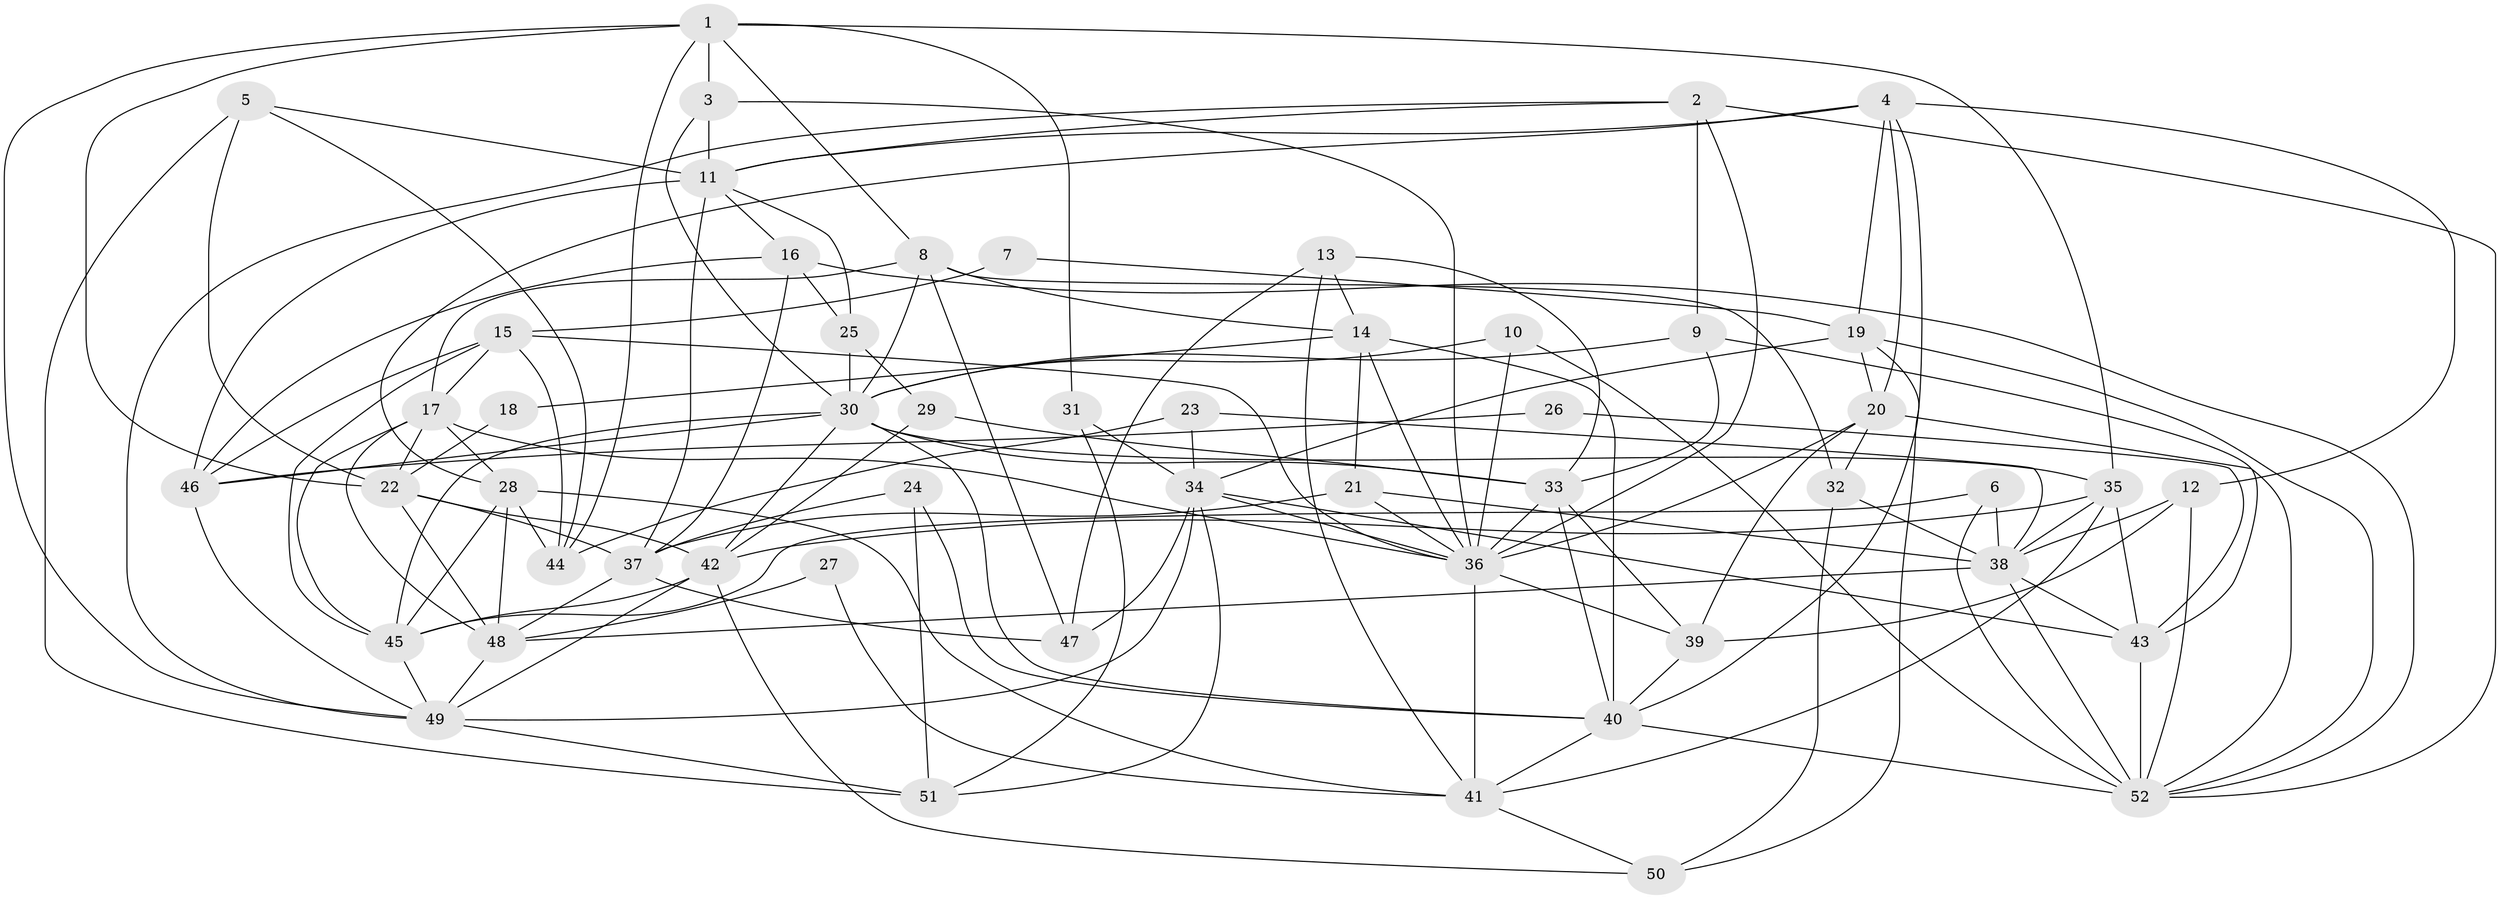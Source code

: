 // original degree distribution, {4: 0.2692307692307692, 3: 0.2692307692307692, 6: 0.09615384615384616, 5: 0.17307692307692307, 2: 0.14423076923076922, 9: 0.019230769230769232, 8: 0.009615384615384616, 7: 0.019230769230769232}
// Generated by graph-tools (version 1.1) at 2025/50/03/09/25 03:50:04]
// undirected, 52 vertices, 144 edges
graph export_dot {
graph [start="1"]
  node [color=gray90,style=filled];
  1;
  2;
  3;
  4;
  5;
  6;
  7;
  8;
  9;
  10;
  11;
  12;
  13;
  14;
  15;
  16;
  17;
  18;
  19;
  20;
  21;
  22;
  23;
  24;
  25;
  26;
  27;
  28;
  29;
  30;
  31;
  32;
  33;
  34;
  35;
  36;
  37;
  38;
  39;
  40;
  41;
  42;
  43;
  44;
  45;
  46;
  47;
  48;
  49;
  50;
  51;
  52;
  1 -- 3 [weight=1.0];
  1 -- 8 [weight=1.0];
  1 -- 22 [weight=1.0];
  1 -- 31 [weight=1.0];
  1 -- 35 [weight=1.0];
  1 -- 44 [weight=1.0];
  1 -- 49 [weight=1.0];
  2 -- 9 [weight=1.0];
  2 -- 11 [weight=1.0];
  2 -- 36 [weight=1.0];
  2 -- 49 [weight=1.0];
  2 -- 52 [weight=1.0];
  3 -- 11 [weight=1.0];
  3 -- 30 [weight=1.0];
  3 -- 36 [weight=1.0];
  4 -- 11 [weight=1.0];
  4 -- 12 [weight=1.0];
  4 -- 19 [weight=1.0];
  4 -- 20 [weight=1.0];
  4 -- 28 [weight=1.0];
  4 -- 40 [weight=1.0];
  5 -- 11 [weight=1.0];
  5 -- 22 [weight=1.0];
  5 -- 44 [weight=1.0];
  5 -- 51 [weight=1.0];
  6 -- 38 [weight=1.0];
  6 -- 45 [weight=1.0];
  6 -- 52 [weight=1.0];
  7 -- 15 [weight=1.0];
  7 -- 19 [weight=1.0];
  8 -- 14 [weight=1.0];
  8 -- 17 [weight=1.0];
  8 -- 30 [weight=1.0];
  8 -- 32 [weight=1.0];
  8 -- 47 [weight=1.0];
  9 -- 30 [weight=1.0];
  9 -- 33 [weight=1.0];
  9 -- 43 [weight=1.0];
  10 -- 30 [weight=1.0];
  10 -- 36 [weight=1.0];
  10 -- 52 [weight=1.0];
  11 -- 16 [weight=1.0];
  11 -- 25 [weight=1.0];
  11 -- 37 [weight=1.0];
  11 -- 46 [weight=1.0];
  12 -- 38 [weight=1.0];
  12 -- 39 [weight=1.0];
  12 -- 52 [weight=1.0];
  13 -- 14 [weight=1.0];
  13 -- 33 [weight=1.0];
  13 -- 41 [weight=1.0];
  13 -- 47 [weight=1.0];
  14 -- 18 [weight=1.0];
  14 -- 21 [weight=1.0];
  14 -- 36 [weight=1.0];
  14 -- 40 [weight=1.0];
  15 -- 17 [weight=1.0];
  15 -- 36 [weight=1.0];
  15 -- 44 [weight=1.0];
  15 -- 45 [weight=1.0];
  15 -- 46 [weight=1.0];
  16 -- 25 [weight=1.0];
  16 -- 37 [weight=1.0];
  16 -- 46 [weight=1.0];
  16 -- 52 [weight=1.0];
  17 -- 22 [weight=1.0];
  17 -- 28 [weight=1.0];
  17 -- 36 [weight=1.0];
  17 -- 45 [weight=1.0];
  17 -- 48 [weight=1.0];
  18 -- 22 [weight=1.0];
  19 -- 20 [weight=1.0];
  19 -- 34 [weight=1.0];
  19 -- 50 [weight=1.0];
  19 -- 52 [weight=1.0];
  20 -- 32 [weight=1.0];
  20 -- 36 [weight=1.0];
  20 -- 39 [weight=1.0];
  20 -- 52 [weight=1.0];
  21 -- 36 [weight=1.0];
  21 -- 37 [weight=1.0];
  21 -- 38 [weight=1.0];
  22 -- 37 [weight=1.0];
  22 -- 42 [weight=2.0];
  22 -- 48 [weight=1.0];
  23 -- 34 [weight=1.0];
  23 -- 38 [weight=1.0];
  23 -- 44 [weight=1.0];
  24 -- 37 [weight=1.0];
  24 -- 40 [weight=1.0];
  24 -- 51 [weight=1.0];
  25 -- 29 [weight=1.0];
  25 -- 30 [weight=1.0];
  26 -- 43 [weight=1.0];
  26 -- 46 [weight=1.0];
  27 -- 41 [weight=1.0];
  27 -- 48 [weight=1.0];
  28 -- 41 [weight=1.0];
  28 -- 44 [weight=2.0];
  28 -- 45 [weight=1.0];
  28 -- 48 [weight=1.0];
  29 -- 33 [weight=1.0];
  29 -- 42 [weight=1.0];
  30 -- 33 [weight=1.0];
  30 -- 35 [weight=1.0];
  30 -- 40 [weight=1.0];
  30 -- 42 [weight=1.0];
  30 -- 45 [weight=2.0];
  30 -- 46 [weight=1.0];
  31 -- 34 [weight=2.0];
  31 -- 51 [weight=1.0];
  32 -- 38 [weight=1.0];
  32 -- 50 [weight=1.0];
  33 -- 36 [weight=2.0];
  33 -- 39 [weight=1.0];
  33 -- 40 [weight=1.0];
  34 -- 36 [weight=1.0];
  34 -- 43 [weight=1.0];
  34 -- 47 [weight=1.0];
  34 -- 49 [weight=1.0];
  34 -- 51 [weight=1.0];
  35 -- 38 [weight=1.0];
  35 -- 41 [weight=1.0];
  35 -- 42 [weight=1.0];
  35 -- 43 [weight=1.0];
  36 -- 39 [weight=1.0];
  36 -- 41 [weight=1.0];
  37 -- 47 [weight=1.0];
  37 -- 48 [weight=1.0];
  38 -- 43 [weight=1.0];
  38 -- 48 [weight=1.0];
  38 -- 52 [weight=1.0];
  39 -- 40 [weight=1.0];
  40 -- 41 [weight=1.0];
  40 -- 52 [weight=2.0];
  41 -- 50 [weight=1.0];
  42 -- 45 [weight=1.0];
  42 -- 49 [weight=1.0];
  42 -- 50 [weight=1.0];
  43 -- 52 [weight=1.0];
  45 -- 49 [weight=1.0];
  46 -- 49 [weight=1.0];
  48 -- 49 [weight=1.0];
  49 -- 51 [weight=1.0];
}
